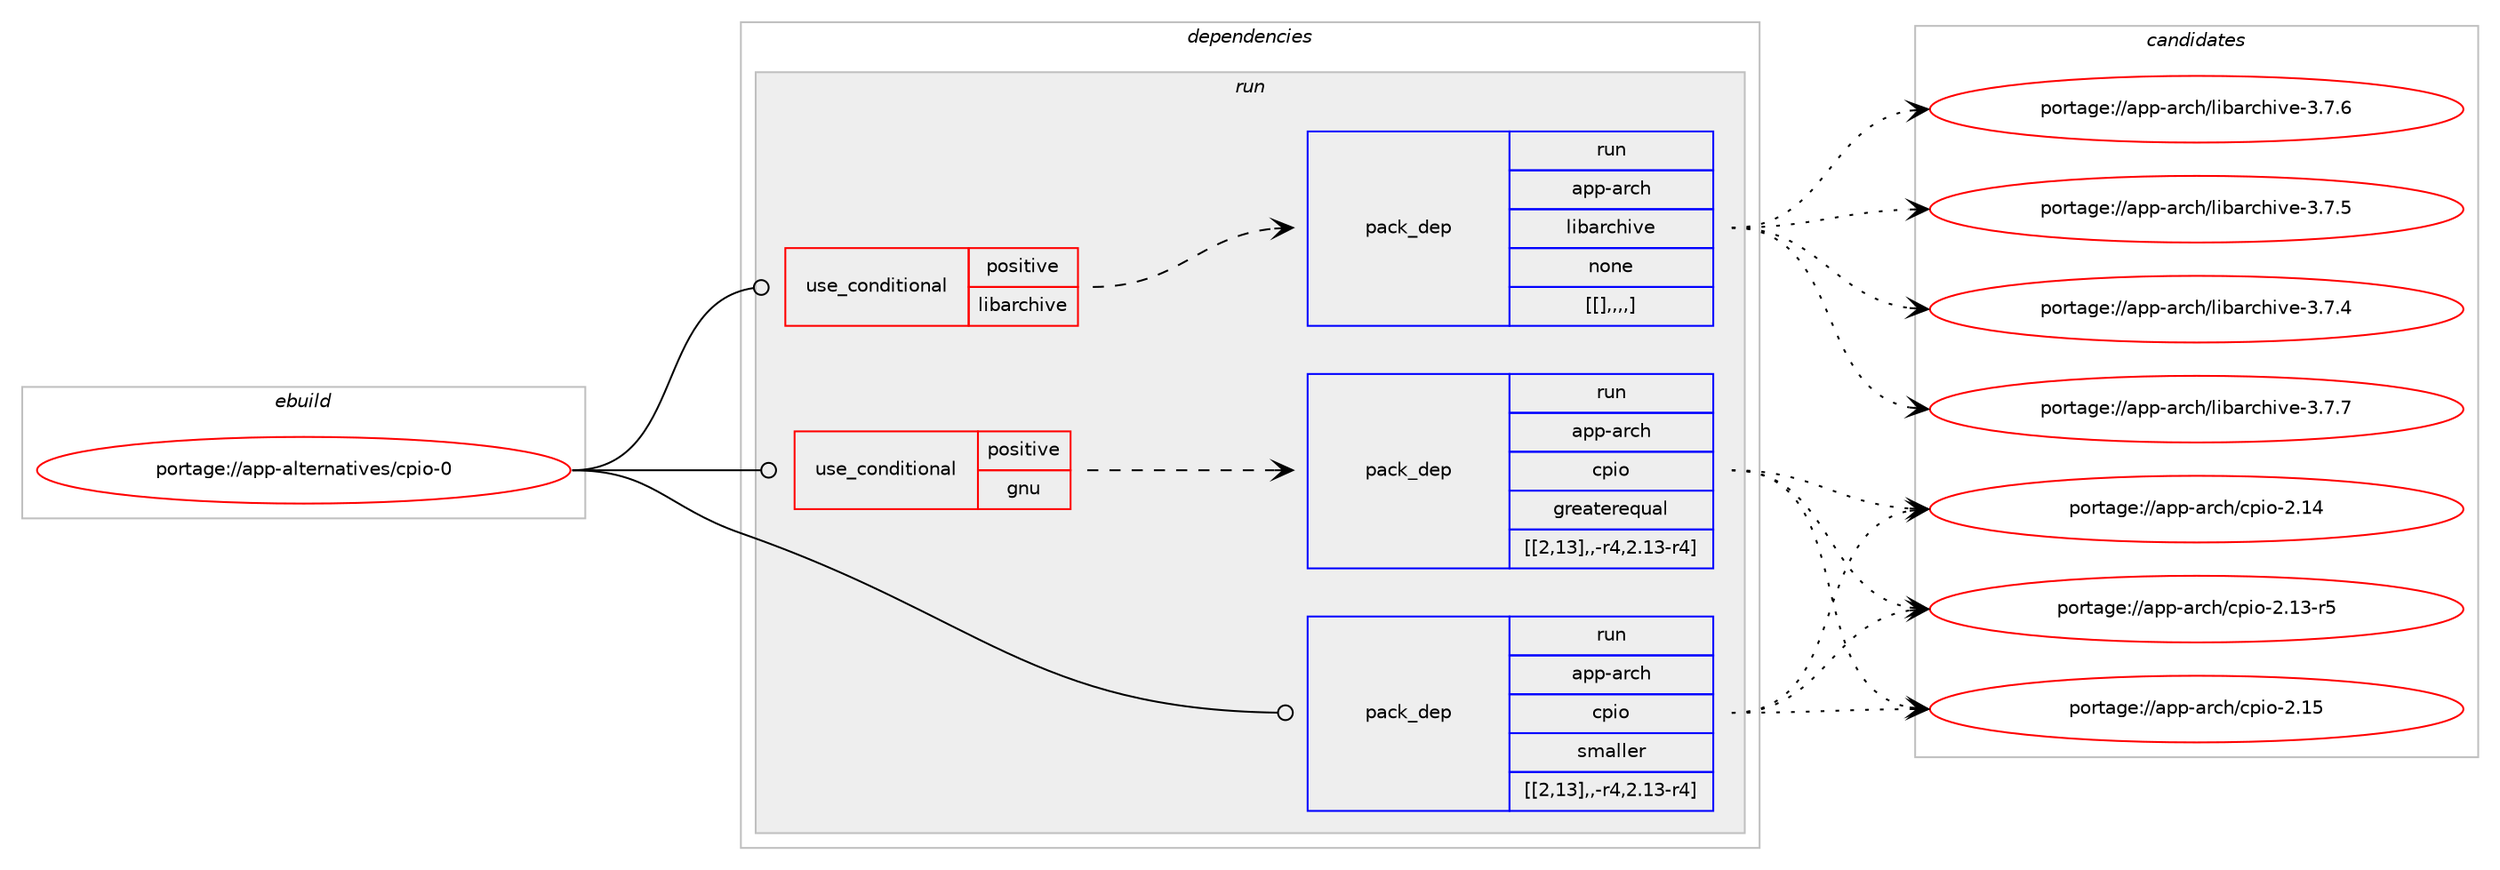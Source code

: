 digraph prolog {

# *************
# Graph options
# *************

newrank=true;
concentrate=true;
compound=true;
graph [rankdir=LR,fontname=Helvetica,fontsize=10,ranksep=1.5];#, ranksep=2.5, nodesep=0.2];
edge  [arrowhead=vee];
node  [fontname=Helvetica,fontsize=10];

# **********
# The ebuild
# **********

subgraph cluster_leftcol {
color=gray;
label=<<i>ebuild</i>>;
id [label="portage://app-alternatives/cpio-0", color=red, width=4, href="../app-alternatives/cpio-0.svg"];
}

# ****************
# The dependencies
# ****************

subgraph cluster_midcol {
color=gray;
label=<<i>dependencies</i>>;
subgraph cluster_compile {
fillcolor="#eeeeee";
style=filled;
label=<<i>compile</i>>;
}
subgraph cluster_compileandrun {
fillcolor="#eeeeee";
style=filled;
label=<<i>compile and run</i>>;
}
subgraph cluster_run {
fillcolor="#eeeeee";
style=filled;
label=<<i>run</i>>;
subgraph cond1294 {
dependency5073 [label=<<TABLE BORDER="0" CELLBORDER="1" CELLSPACING="0" CELLPADDING="4"><TR><TD ROWSPAN="3" CELLPADDING="10">use_conditional</TD></TR><TR><TD>positive</TD></TR><TR><TD>gnu</TD></TR></TABLE>>, shape=none, color=red];
subgraph pack3849 {
dependency5225 [label=<<TABLE BORDER="0" CELLBORDER="1" CELLSPACING="0" CELLPADDING="4" WIDTH="220"><TR><TD ROWSPAN="6" CELLPADDING="30">pack_dep</TD></TR><TR><TD WIDTH="110">run</TD></TR><TR><TD>app-arch</TD></TR><TR><TD>cpio</TD></TR><TR><TD>greaterequal</TD></TR><TR><TD>[[2,13],,-r4,2.13-r4]</TD></TR></TABLE>>, shape=none, color=blue];
}
dependency5073:e -> dependency5225:w [weight=20,style="dashed",arrowhead="vee"];
}
id:e -> dependency5073:w [weight=20,style="solid",arrowhead="odot"];
subgraph cond1350 {
dependency5272 [label=<<TABLE BORDER="0" CELLBORDER="1" CELLSPACING="0" CELLPADDING="4"><TR><TD ROWSPAN="3" CELLPADDING="10">use_conditional</TD></TR><TR><TD>positive</TD></TR><TR><TD>libarchive</TD></TR></TABLE>>, shape=none, color=red];
subgraph pack3904 {
dependency5287 [label=<<TABLE BORDER="0" CELLBORDER="1" CELLSPACING="0" CELLPADDING="4" WIDTH="220"><TR><TD ROWSPAN="6" CELLPADDING="30">pack_dep</TD></TR><TR><TD WIDTH="110">run</TD></TR><TR><TD>app-arch</TD></TR><TR><TD>libarchive</TD></TR><TR><TD>none</TD></TR><TR><TD>[[],,,,]</TD></TR></TABLE>>, shape=none, color=blue];
}
dependency5272:e -> dependency5287:w [weight=20,style="dashed",arrowhead="vee"];
}
id:e -> dependency5272:w [weight=20,style="solid",arrowhead="odot"];
subgraph pack3929 {
dependency5307 [label=<<TABLE BORDER="0" CELLBORDER="1" CELLSPACING="0" CELLPADDING="4" WIDTH="220"><TR><TD ROWSPAN="6" CELLPADDING="30">pack_dep</TD></TR><TR><TD WIDTH="110">run</TD></TR><TR><TD>app-arch</TD></TR><TR><TD>cpio</TD></TR><TR><TD>smaller</TD></TR><TR><TD>[[2,13],,-r4,2.13-r4]</TD></TR></TABLE>>, shape=none, color=blue];
}
id:e -> dependency5307:w [weight=20,style="solid",arrowhead="odot"];
}
}

# **************
# The candidates
# **************

subgraph cluster_choices {
rank=same;
color=gray;
label=<<i>candidates</i>>;

subgraph choice3075 {
color=black;
nodesep=1;
choice9711211245971149910447991121051114550464953 [label="portage://app-arch/cpio-2.15", color=red, width=4,href="../app-arch/cpio-2.15.svg"];
choice9711211245971149910447991121051114550464952 [label="portage://app-arch/cpio-2.14", color=red, width=4,href="../app-arch/cpio-2.14.svg"];
choice97112112459711499104479911210511145504649514511453 [label="portage://app-arch/cpio-2.13-r5", color=red, width=4,href="../app-arch/cpio-2.13-r5.svg"];
dependency5225:e -> choice9711211245971149910447991121051114550464953:w [style=dotted,weight="100"];
dependency5225:e -> choice9711211245971149910447991121051114550464952:w [style=dotted,weight="100"];
dependency5225:e -> choice97112112459711499104479911210511145504649514511453:w [style=dotted,weight="100"];
}
subgraph choice3087 {
color=black;
nodesep=1;
choice9711211245971149910447108105989711499104105118101455146554655 [label="portage://app-arch/libarchive-3.7.7", color=red, width=4,href="../app-arch/libarchive-3.7.7.svg"];
choice9711211245971149910447108105989711499104105118101455146554654 [label="portage://app-arch/libarchive-3.7.6", color=red, width=4,href="../app-arch/libarchive-3.7.6.svg"];
choice9711211245971149910447108105989711499104105118101455146554653 [label="portage://app-arch/libarchive-3.7.5", color=red, width=4,href="../app-arch/libarchive-3.7.5.svg"];
choice9711211245971149910447108105989711499104105118101455146554652 [label="portage://app-arch/libarchive-3.7.4", color=red, width=4,href="../app-arch/libarchive-3.7.4.svg"];
dependency5287:e -> choice9711211245971149910447108105989711499104105118101455146554655:w [style=dotted,weight="100"];
dependency5287:e -> choice9711211245971149910447108105989711499104105118101455146554654:w [style=dotted,weight="100"];
dependency5287:e -> choice9711211245971149910447108105989711499104105118101455146554653:w [style=dotted,weight="100"];
dependency5287:e -> choice9711211245971149910447108105989711499104105118101455146554652:w [style=dotted,weight="100"];
}
subgraph choice3103 {
color=black;
nodesep=1;
choice9711211245971149910447991121051114550464953 [label="portage://app-arch/cpio-2.15", color=red, width=4,href="../app-arch/cpio-2.15.svg"];
choice9711211245971149910447991121051114550464952 [label="portage://app-arch/cpio-2.14", color=red, width=4,href="../app-arch/cpio-2.14.svg"];
choice97112112459711499104479911210511145504649514511453 [label="portage://app-arch/cpio-2.13-r5", color=red, width=4,href="../app-arch/cpio-2.13-r5.svg"];
dependency5307:e -> choice9711211245971149910447991121051114550464953:w [style=dotted,weight="100"];
dependency5307:e -> choice9711211245971149910447991121051114550464952:w [style=dotted,weight="100"];
dependency5307:e -> choice97112112459711499104479911210511145504649514511453:w [style=dotted,weight="100"];
}
}

}
